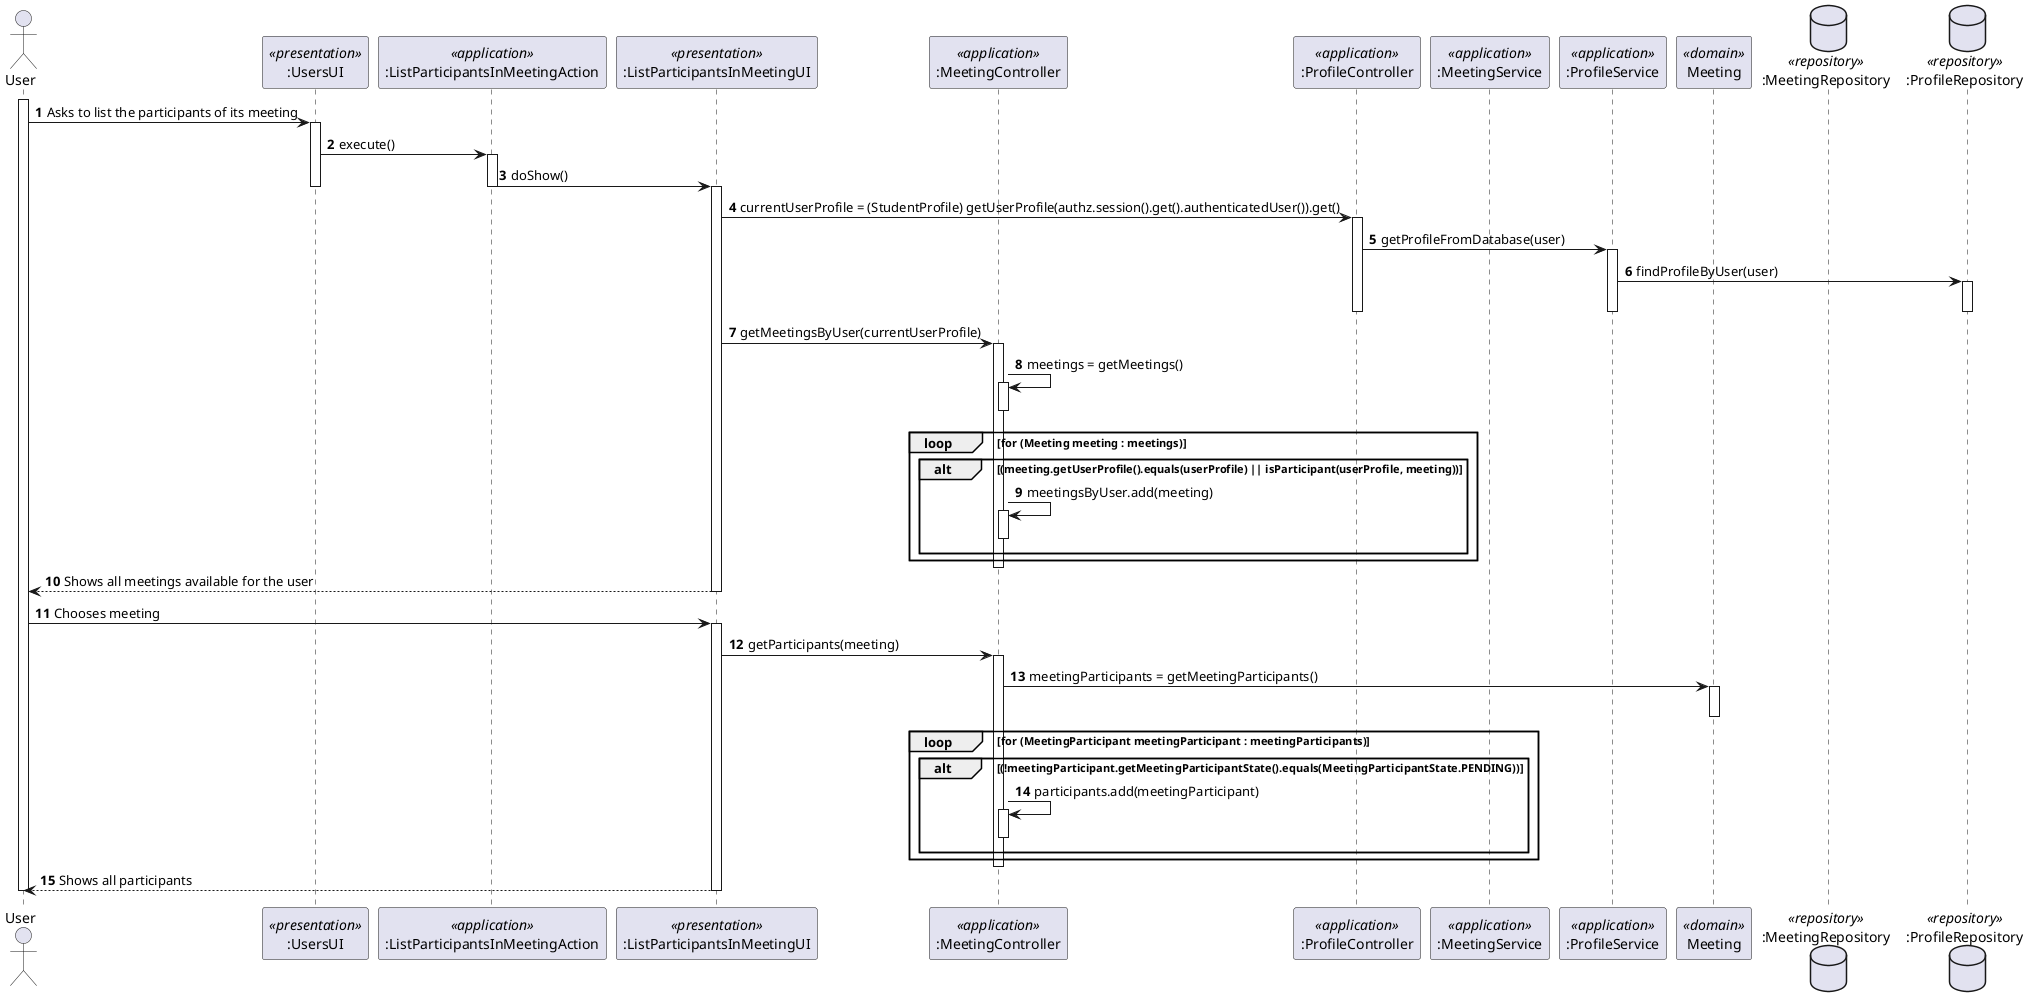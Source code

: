 @startuml
'https://plantuml.com/sequence-diagram

autonumber

actor user as "User"

participant ":UsersUI" as ui <<presentation>>
participant ":ListParticipantsInMeetingAction" as action <<application>>
participant ":ListParticipantsInMeetingUI" as listingUI <<presentation>>
participant ":MeetingController" as controller <<application>>
participant ":ProfileController" as controllerProfile <<application>>
participant ":MeetingService" as service <<application>>
participant ":ProfileService" as serviceProfile <<application>>
participant "Meeting" as meeting <<domain>>
database ":MeetingRepository" as repository <<repository>>
database ":ProfileRepository" as repositoryProfile <<repository>>

activate user

user -> ui : Asks to list the participants of its meeting
activate ui
ui -> action : execute()
activate action
action -> listingUI : doShow()
deactivate action
deactivate ui
activate listingUI
listingUI -> controllerProfile : currentUserProfile = (StudentProfile) getUserProfile(authz.session().get().authenticatedUser()).get()
activate controllerProfile
controllerProfile -> serviceProfile : getProfileFromDatabase(user)
activate serviceProfile
serviceProfile -> repositoryProfile : findProfileByUser(user)
activate repositoryProfile
deactivate repositoryProfile
deactivate serviceProfile
deactivate controllerProfile
listingUI -> controller : getMeetingsByUser(currentUserProfile)
activate controller
controller -> controller : meetings = getMeetings()
activate controller
deactivate controller
loop for (Meeting meeting : meetings)
    alt (meeting.getUserProfile().equals(userProfile) || isParticipant(userProfile, meeting))
        controller -> controller : meetingsByUser.add(meeting)
        activate controller
        deactivate controller
    end alt
end loop
deactivate controller
listingUI --> user : Shows all meetings available for the user
deactivate listingUI
user -> listingUI : Chooses meeting
activate listingUI
listingUI -> controller : getParticipants(meeting)
activate controller
controller -> meeting : meetingParticipants = getMeetingParticipants()
activate meeting
deactivate meeting
loop for (MeetingParticipant meetingParticipant : meetingParticipants)
    alt (!meetingParticipant.getMeetingParticipantState().equals(MeetingParticipantState.PENDING))
        controller -> controller : participants.add(meetingParticipant)
        activate controller
        deactivate controller
    end alt
end loop
deactivate controller
listingUI --> user : Shows all participants
deactivate listingUI
deactivate user


@enduml